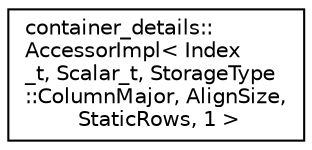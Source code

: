 digraph "Graphical Class Hierarchy"
{
 // LATEX_PDF_SIZE
  edge [fontname="Helvetica",fontsize="10",labelfontname="Helvetica",labelfontsize="10"];
  node [fontname="Helvetica",fontsize="10",shape=record];
  rankdir="LR";
  Node0 [label="container_details::\lAccessorImpl\< Index\l_t, Scalar_t, StorageType\l::ColumnMajor, AlignSize,\l StaticRows, 1 \>",height=0.2,width=0.4,color="black", fillcolor="white", style="filled",URL="$classcontainer__details_1_1AccessorImpl_3_01Index__t_00_01Scalar__t_00_01StorageType_1_1ColumnMaeef7c92cf149dfd4e623b48034940711.html",tooltip=" "];
}
